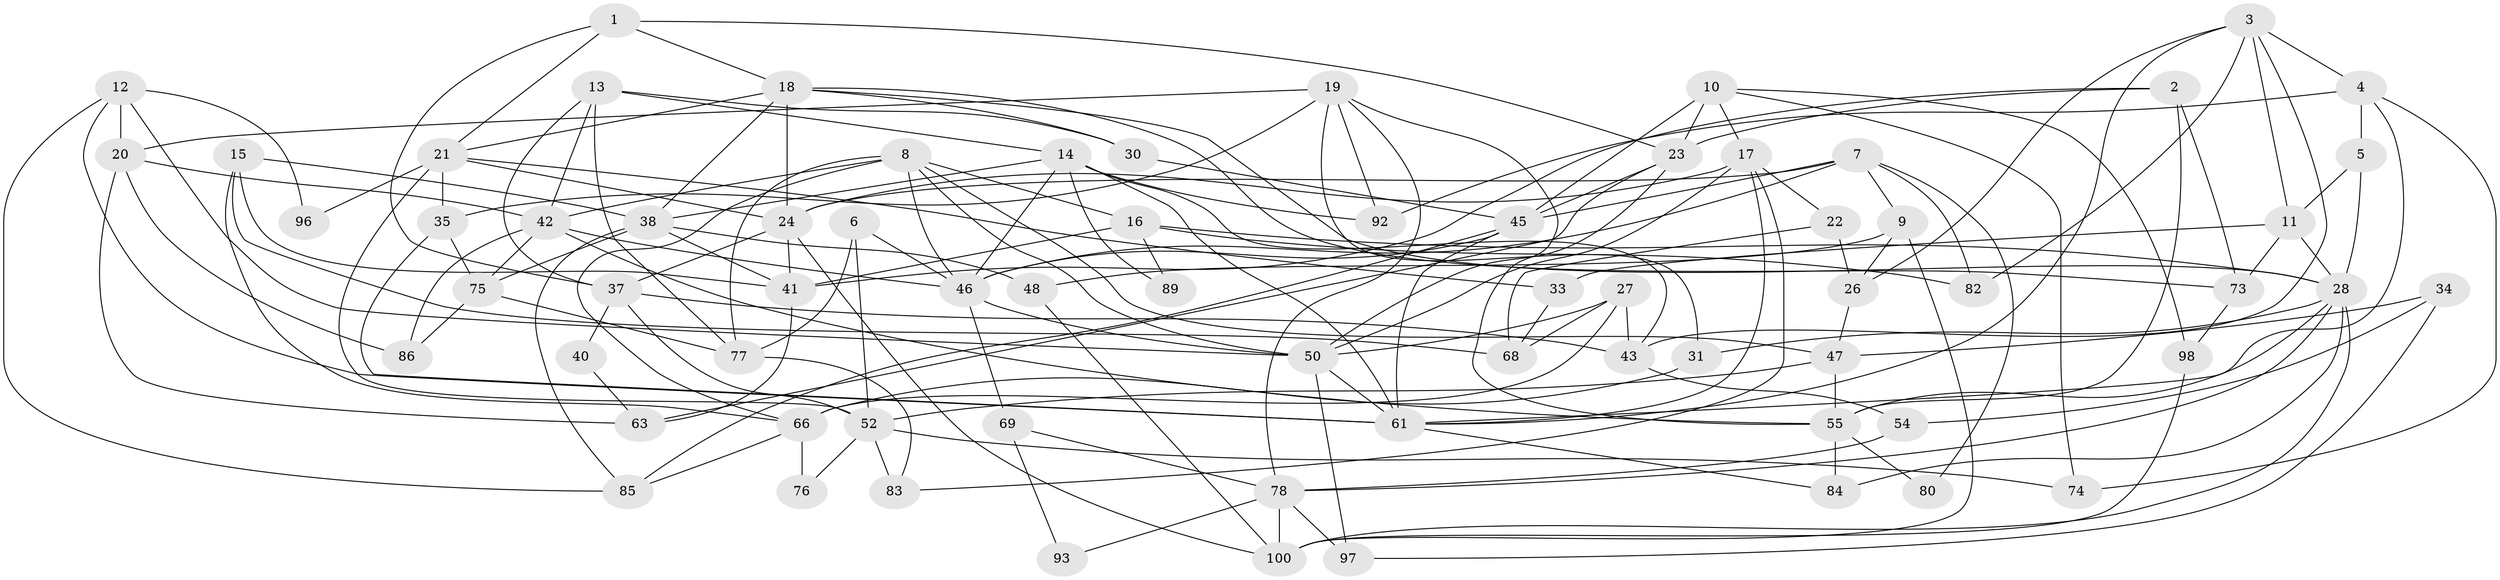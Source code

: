 // Generated by graph-tools (version 1.1) at 2025/24/03/03/25 07:24:03]
// undirected, 70 vertices, 165 edges
graph export_dot {
graph [start="1"]
  node [color=gray90,style=filled];
  1;
  2;
  3 [super="+65"];
  4 [super="+67"];
  5;
  6;
  7 [super="+81"];
  8 [super="+64"];
  9 [super="+62"];
  10 [super="+29"];
  11;
  12;
  13 [super="+58"];
  14 [super="+32"];
  15 [super="+56"];
  16 [super="+53"];
  17 [super="+39"];
  18 [super="+95"];
  19 [super="+57"];
  20 [super="+87"];
  21 [super="+25"];
  22;
  23 [super="+51"];
  24 [super="+36"];
  26;
  27;
  28 [super="+71"];
  30;
  31;
  33;
  34;
  35;
  37 [super="+60"];
  38 [super="+88"];
  40;
  41;
  42 [super="+44"];
  43;
  45 [super="+94"];
  46 [super="+49"];
  47;
  48;
  50 [super="+70"];
  52 [super="+90"];
  54;
  55 [super="+59"];
  61 [super="+72"];
  63;
  66 [super="+91"];
  68;
  69;
  73;
  74;
  75;
  76;
  77 [super="+79"];
  78 [super="+99"];
  80;
  82;
  83;
  84;
  85;
  86;
  89;
  92;
  93;
  96;
  97;
  98;
  100;
  1 -- 37;
  1 -- 21;
  1 -- 18;
  1 -- 23;
  2 -- 41;
  2 -- 73;
  2 -- 23;
  2 -- 55;
  3 -- 82;
  3 -- 11;
  3 -- 4;
  3 -- 26;
  3 -- 43;
  3 -- 61;
  4 -- 5;
  4 -- 74;
  4 -- 61;
  4 -- 92;
  5 -- 28;
  5 -- 11;
  6 -- 77;
  6 -- 46;
  6 -- 52;
  7 -- 24;
  7 -- 82;
  7 -- 45;
  7 -- 80;
  7 -- 46;
  7 -- 9;
  8 -- 66;
  8 -- 46;
  8 -- 16;
  8 -- 42;
  8 -- 77;
  8 -- 47;
  8 -- 50;
  9 -- 100;
  9 -- 48;
  9 -- 26;
  10 -- 98;
  10 -- 17;
  10 -- 23 [weight=2];
  10 -- 74;
  10 -- 45;
  11 -- 28;
  11 -- 33;
  11 -- 73;
  12 -- 85;
  12 -- 50;
  12 -- 96;
  12 -- 61;
  12 -- 20;
  13 -- 42;
  13 -- 30;
  13 -- 37;
  13 -- 77;
  13 -- 14;
  14 -- 43;
  14 -- 89;
  14 -- 38;
  14 -- 46;
  14 -- 92;
  14 -- 61;
  15 -- 41;
  15 -- 68;
  15 -- 66;
  15 -- 38;
  16 -- 28;
  16 -- 41;
  16 -- 82;
  16 -- 89;
  17 -- 22;
  17 -- 50;
  17 -- 83;
  17 -- 24;
  17 -- 61;
  18 -- 30;
  18 -- 28;
  18 -- 73;
  18 -- 24;
  18 -- 38;
  18 -- 21;
  19 -- 31;
  19 -- 35;
  19 -- 20;
  19 -- 92;
  19 -- 78;
  19 -- 55;
  20 -- 63;
  20 -- 42;
  20 -- 86;
  21 -- 52 [weight=2];
  21 -- 96;
  21 -- 33;
  21 -- 35;
  21 -- 24;
  22 -- 26;
  22 -- 68;
  23 -- 45;
  23 -- 63;
  23 -- 50;
  24 -- 100;
  24 -- 41;
  24 -- 37;
  26 -- 47;
  27 -- 50;
  27 -- 68;
  27 -- 43;
  27 -- 66;
  28 -- 55;
  28 -- 31;
  28 -- 78;
  28 -- 100;
  28 -- 84;
  30 -- 45;
  31 -- 66;
  33 -- 68;
  34 -- 54;
  34 -- 97;
  34 -- 47;
  35 -- 75;
  35 -- 61;
  37 -- 40;
  37 -- 43;
  37 -- 52;
  38 -- 85;
  38 -- 48;
  38 -- 41;
  38 -- 75;
  40 -- 63;
  41 -- 63;
  42 -- 75;
  42 -- 55;
  42 -- 86;
  42 -- 46;
  43 -- 54;
  45 -- 61;
  45 -- 85;
  45 -- 46;
  46 -- 50;
  46 -- 69;
  47 -- 55;
  47 -- 52;
  48 -- 100;
  50 -- 97;
  50 -- 61;
  52 -- 83;
  52 -- 74;
  52 -- 76;
  54 -- 78;
  55 -- 80;
  55 -- 84;
  61 -- 84;
  66 -- 85;
  66 -- 76;
  69 -- 93;
  69 -- 78;
  73 -- 98;
  75 -- 86;
  75 -- 77;
  77 -- 83;
  78 -- 97;
  78 -- 100;
  78 -- 93;
  98 -- 100;
}
